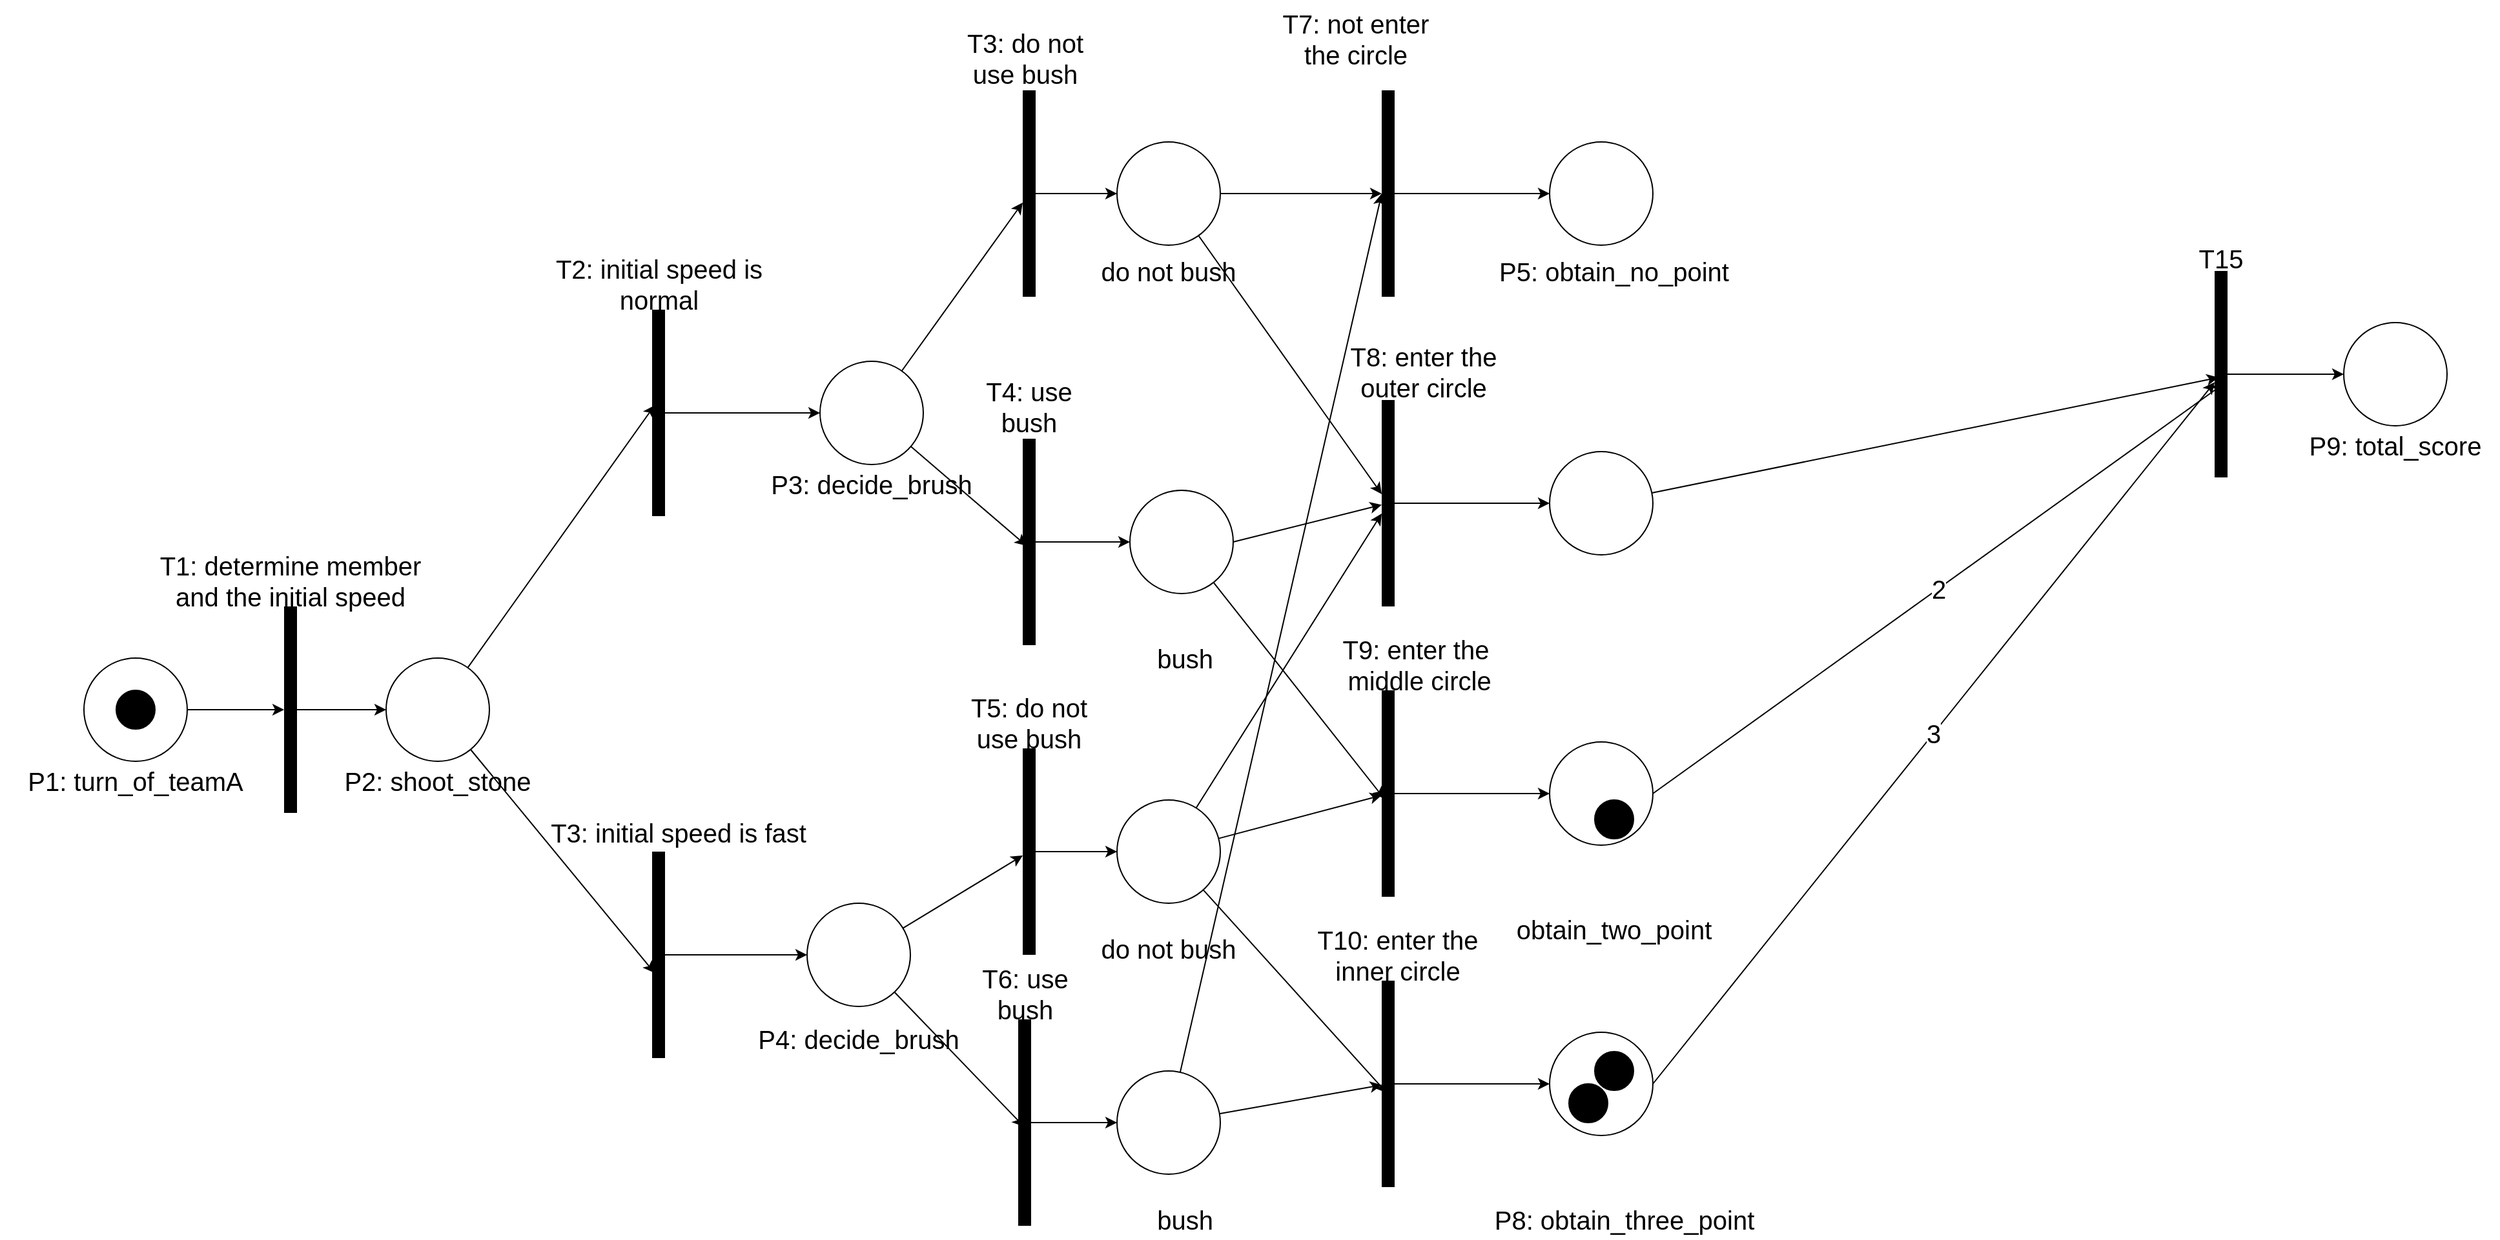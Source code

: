 <mxfile version="17.1.1" type="github">
  <diagram id="g2ASomBswaN9AXCgGyPv" name="Page-1">
    <mxGraphModel dx="1351" dy="2090" grid="1" gridSize="10" guides="1" tooltips="1" connect="1" arrows="1" fold="1" page="1" pageScale="1" pageWidth="827" pageHeight="1169" math="0" shadow="0">
      <root>
        <mxCell id="0" />
        <mxCell id="1" parent="0" />
        <mxCell id="vI_bHhVZxUE-P5Cn4uq1-3" style="edgeStyle=none;rounded=0;orthogonalLoop=1;jettySize=auto;html=1;fontSize=20;" parent="1" source="vI_bHhVZxUE-P5Cn4uq1-1" target="vI_bHhVZxUE-P5Cn4uq1-4" edge="1">
          <mxGeometry relative="1" as="geometry">
            <mxPoint x="260" y="280" as="targetPoint" />
          </mxGeometry>
        </mxCell>
        <mxCell id="vI_bHhVZxUE-P5Cn4uq1-1" value="" style="ellipse;whiteSpace=wrap;html=1;aspect=fixed;fontSize=20;strokeWidth=1;fillColor=#FFFFFF;" parent="1" vertex="1">
          <mxGeometry x="100" y="240" width="80" height="80" as="geometry" />
        </mxCell>
        <mxCell id="vI_bHhVZxUE-P5Cn4uq1-2" value="P1: turn_of_teamA" style="text;html=1;strokeColor=none;fillColor=none;align=center;verticalAlign=middle;whiteSpace=wrap;rounded=0;fontSize=20;" parent="1" vertex="1">
          <mxGeometry x="35" y="320" width="210" height="30" as="geometry" />
        </mxCell>
        <mxCell id="vI_bHhVZxUE-P5Cn4uq1-5" style="edgeStyle=none;rounded=0;orthogonalLoop=1;jettySize=auto;html=1;fontSize=20;" parent="1" source="vI_bHhVZxUE-P5Cn4uq1-4" target="vI_bHhVZxUE-P5Cn4uq1-6" edge="1">
          <mxGeometry relative="1" as="geometry">
            <mxPoint x="350" y="280" as="targetPoint" />
          </mxGeometry>
        </mxCell>
        <mxCell id="vI_bHhVZxUE-P5Cn4uq1-4" value="" style="line;strokeWidth=10;direction=south;html=1;fontSize=20;fillColor=#FFFFFF;" parent="1" vertex="1">
          <mxGeometry x="255" y="200" width="10" height="160" as="geometry" />
        </mxCell>
        <mxCell id="vI_bHhVZxUE-P5Cn4uq1-12" style="edgeStyle=none;rounded=0;orthogonalLoop=1;jettySize=auto;html=1;entryX=0.463;entryY=0.8;entryDx=0;entryDy=0;entryPerimeter=0;fontSize=20;" parent="1" source="vI_bHhVZxUE-P5Cn4uq1-6" target="vI_bHhVZxUE-P5Cn4uq1-10" edge="1">
          <mxGeometry relative="1" as="geometry" />
        </mxCell>
        <mxCell id="vI_bHhVZxUE-P5Cn4uq1-13" style="edgeStyle=none;rounded=0;orthogonalLoop=1;jettySize=auto;html=1;entryX=0.588;entryY=0.8;entryDx=0;entryDy=0;entryPerimeter=0;fontSize=20;" parent="1" source="vI_bHhVZxUE-P5Cn4uq1-6" target="vI_bHhVZxUE-P5Cn4uq1-11" edge="1">
          <mxGeometry relative="1" as="geometry" />
        </mxCell>
        <mxCell id="vI_bHhVZxUE-P5Cn4uq1-6" value="" style="ellipse;whiteSpace=wrap;html=1;aspect=fixed;fontSize=20;strokeWidth=1;fillColor=#FFFFFF;" parent="1" vertex="1">
          <mxGeometry x="334" y="240" width="80" height="80" as="geometry" />
        </mxCell>
        <mxCell id="vI_bHhVZxUE-P5Cn4uq1-7" value="P2: shoot_stone" style="text;html=1;strokeColor=none;fillColor=none;align=center;verticalAlign=middle;whiteSpace=wrap;rounded=0;fontSize=20;" parent="1" vertex="1">
          <mxGeometry x="274" y="320" width="200" height="30" as="geometry" />
        </mxCell>
        <mxCell id="vI_bHhVZxUE-P5Cn4uq1-9" value="" style="edgeStyle=none;rounded=0;orthogonalLoop=1;jettySize=auto;html=1;fontSize=20;" parent="1" source="vI_bHhVZxUE-P5Cn4uq1-8" target="vI_bHhVZxUE-P5Cn4uq1-4" edge="1">
          <mxGeometry relative="1" as="geometry" />
        </mxCell>
        <mxCell id="vI_bHhVZxUE-P5Cn4uq1-8" value="T1: determine member and the initial speed" style="text;html=1;strokeColor=none;fillColor=none;align=center;verticalAlign=middle;whiteSpace=wrap;rounded=0;fontSize=20;" parent="1" vertex="1">
          <mxGeometry x="145" y="160" width="230" height="40" as="geometry" />
        </mxCell>
        <mxCell id="vI_bHhVZxUE-P5Cn4uq1-16" style="edgeStyle=none;rounded=0;orthogonalLoop=1;jettySize=auto;html=1;fontSize=20;" parent="1" source="vI_bHhVZxUE-P5Cn4uq1-10" target="vI_bHhVZxUE-P5Cn4uq1-17" edge="1">
          <mxGeometry relative="1" as="geometry">
            <mxPoint x="650" y="50" as="targetPoint" />
          </mxGeometry>
        </mxCell>
        <mxCell id="vI_bHhVZxUE-P5Cn4uq1-10" value="" style="line;strokeWidth=10;direction=south;html=1;fontSize=20;fillColor=#FFFFFF;" parent="1" vertex="1">
          <mxGeometry x="540" y="-30" width="10" height="160" as="geometry" />
        </mxCell>
        <mxCell id="vI_bHhVZxUE-P5Cn4uq1-31" style="edgeStyle=none;rounded=0;orthogonalLoop=1;jettySize=auto;html=1;fontSize=20;" parent="1" source="vI_bHhVZxUE-P5Cn4uq1-11" target="vI_bHhVZxUE-P5Cn4uq1-27" edge="1">
          <mxGeometry relative="1" as="geometry" />
        </mxCell>
        <mxCell id="vI_bHhVZxUE-P5Cn4uq1-11" value="" style="line;strokeWidth=10;direction=south;html=1;fontSize=20;fillColor=#FFFFFF;" parent="1" vertex="1">
          <mxGeometry x="540" y="390" width="10" height="160" as="geometry" />
        </mxCell>
        <mxCell id="vI_bHhVZxUE-P5Cn4uq1-14" value="T2: initial speed is normal" style="text;html=1;strokeColor=none;fillColor=none;align=center;verticalAlign=middle;whiteSpace=wrap;rounded=0;fontSize=20;" parent="1" vertex="1">
          <mxGeometry x="444.5" y="-65" width="201" height="30" as="geometry" />
        </mxCell>
        <mxCell id="vI_bHhVZxUE-P5Cn4uq1-15" value="T3: initial speed is fast" style="text;html=1;strokeColor=none;fillColor=none;align=center;verticalAlign=middle;whiteSpace=wrap;rounded=0;fontSize=20;" parent="1" vertex="1">
          <mxGeometry x="460" y="360" width="201" height="30" as="geometry" />
        </mxCell>
        <mxCell id="vI_bHhVZxUE-P5Cn4uq1-23" style="edgeStyle=none;rounded=0;orthogonalLoop=1;jettySize=auto;html=1;entryX=0.519;entryY=0.7;entryDx=0;entryDy=0;entryPerimeter=0;fontSize=20;" parent="1" source="vI_bHhVZxUE-P5Cn4uq1-17" target="vI_bHhVZxUE-P5Cn4uq1-22" edge="1">
          <mxGeometry relative="1" as="geometry" />
        </mxCell>
        <mxCell id="vI_bHhVZxUE-P5Cn4uq1-24" style="edgeStyle=none;rounded=0;orthogonalLoop=1;jettySize=auto;html=1;fontSize=20;" parent="1" source="vI_bHhVZxUE-P5Cn4uq1-17" target="vI_bHhVZxUE-P5Cn4uq1-21" edge="1">
          <mxGeometry relative="1" as="geometry" />
        </mxCell>
        <mxCell id="vI_bHhVZxUE-P5Cn4uq1-17" value="" style="ellipse;whiteSpace=wrap;html=1;aspect=fixed;fontSize=20;strokeWidth=1;fillColor=#FFFFFF;" parent="1" vertex="1">
          <mxGeometry x="670" y="10" width="80" height="80" as="geometry" />
        </mxCell>
        <mxCell id="vI_bHhVZxUE-P5Cn4uq1-18" value="P3: decide_brush" style="text;html=1;strokeColor=none;fillColor=none;align=center;verticalAlign=middle;whiteSpace=wrap;rounded=0;fontSize=20;" parent="1" vertex="1">
          <mxGeometry x="630" y="90" width="160" height="30" as="geometry" />
        </mxCell>
        <mxCell id="0EM-8fLEFYnco3IevkyM-26" style="edgeStyle=orthogonalEdgeStyle;rounded=0;orthogonalLoop=1;jettySize=auto;html=1;entryX=0;entryY=0.5;entryDx=0;entryDy=0;" parent="1" source="vI_bHhVZxUE-P5Cn4uq1-21" target="0EM-8fLEFYnco3IevkyM-12" edge="1">
          <mxGeometry relative="1" as="geometry" />
        </mxCell>
        <mxCell id="vI_bHhVZxUE-P5Cn4uq1-21" value="" style="line;strokeWidth=10;direction=south;html=1;fontSize=20;fillColor=#FFFFFF;" parent="1" vertex="1">
          <mxGeometry x="827" y="-200" width="10" height="160" as="geometry" />
        </mxCell>
        <mxCell id="0EM-8fLEFYnco3IevkyM-30" style="edgeStyle=orthogonalEdgeStyle;rounded=0;orthogonalLoop=1;jettySize=auto;html=1;entryX=0;entryY=0.5;entryDx=0;entryDy=0;" parent="1" source="vI_bHhVZxUE-P5Cn4uq1-22" target="0EM-8fLEFYnco3IevkyM-13" edge="1">
          <mxGeometry relative="1" as="geometry" />
        </mxCell>
        <mxCell id="vI_bHhVZxUE-P5Cn4uq1-22" value="" style="line;strokeWidth=10;direction=south;html=1;fontSize=20;fillColor=#FFFFFF;" parent="1" vertex="1">
          <mxGeometry x="827" y="70" width="10" height="160" as="geometry" />
        </mxCell>
        <mxCell id="vI_bHhVZxUE-P5Cn4uq1-25" style="edgeStyle=none;rounded=0;orthogonalLoop=1;jettySize=auto;html=1;entryX=0.519;entryY=0.7;entryDx=0;entryDy=0;entryPerimeter=0;fontSize=20;" parent="1" source="vI_bHhVZxUE-P5Cn4uq1-27" target="vI_bHhVZxUE-P5Cn4uq1-30" edge="1">
          <mxGeometry relative="1" as="geometry" />
        </mxCell>
        <mxCell id="vI_bHhVZxUE-P5Cn4uq1-26" style="edgeStyle=none;rounded=0;orthogonalLoop=1;jettySize=auto;html=1;fontSize=20;" parent="1" source="vI_bHhVZxUE-P5Cn4uq1-27" target="vI_bHhVZxUE-P5Cn4uq1-29" edge="1">
          <mxGeometry relative="1" as="geometry" />
        </mxCell>
        <mxCell id="vI_bHhVZxUE-P5Cn4uq1-27" value="" style="ellipse;whiteSpace=wrap;html=1;aspect=fixed;fontSize=20;strokeWidth=1;fillColor=#FFFFFF;" parent="1" vertex="1">
          <mxGeometry x="660" y="430" width="80" height="80" as="geometry" />
        </mxCell>
        <mxCell id="vI_bHhVZxUE-P5Cn4uq1-28" value="P4: decide_brush" style="text;html=1;strokeColor=none;fillColor=none;align=center;verticalAlign=middle;whiteSpace=wrap;rounded=0;fontSize=20;" parent="1" vertex="1">
          <mxGeometry x="620" y="520" width="160" height="30" as="geometry" />
        </mxCell>
        <mxCell id="0EM-8fLEFYnco3IevkyM-39" style="edgeStyle=none;rounded=0;orthogonalLoop=1;jettySize=auto;html=1;entryX=0;entryY=0.5;entryDx=0;entryDy=0;" parent="1" source="vI_bHhVZxUE-P5Cn4uq1-29" target="0EM-8fLEFYnco3IevkyM-14" edge="1">
          <mxGeometry relative="1" as="geometry" />
        </mxCell>
        <mxCell id="vI_bHhVZxUE-P5Cn4uq1-29" value="" style="line;strokeWidth=10;direction=south;html=1;fontSize=20;fillColor=#FFFFFF;" parent="1" vertex="1">
          <mxGeometry x="827" y="310" width="10" height="160" as="geometry" />
        </mxCell>
        <mxCell id="0EM-8fLEFYnco3IevkyM-61" style="edgeStyle=none;rounded=0;orthogonalLoop=1;jettySize=auto;html=1;entryX=0;entryY=0.5;entryDx=0;entryDy=0;fontSize=20;" parent="1" source="vI_bHhVZxUE-P5Cn4uq1-30" target="0EM-8fLEFYnco3IevkyM-15" edge="1">
          <mxGeometry relative="1" as="geometry" />
        </mxCell>
        <mxCell id="vI_bHhVZxUE-P5Cn4uq1-30" value="" style="line;strokeWidth=10;direction=south;html=1;fontSize=20;fillColor=#FFFFFF;" parent="1" vertex="1">
          <mxGeometry x="827" y="520" width="3" height="160" as="geometry" />
        </mxCell>
        <mxCell id="vI_bHhVZxUE-P5Cn4uq1-74" style="edgeStyle=none;rounded=0;orthogonalLoop=1;jettySize=auto;html=1;entryX=0.516;entryY=0.712;entryDx=0;entryDy=0;entryPerimeter=0;fontSize=20;" parent="1" source="vI_bHhVZxUE-P5Cn4uq1-46" target="vI_bHhVZxUE-P5Cn4uq1-70" edge="1">
          <mxGeometry relative="1" as="geometry" />
        </mxCell>
        <mxCell id="vI_bHhVZxUE-P5Cn4uq1-46" value="" style="ellipse;whiteSpace=wrap;html=1;aspect=fixed;fontSize=20;strokeWidth=1;fillColor=#FFFFFF;" parent="1" vertex="1">
          <mxGeometry x="1235" y="80" width="80" height="80" as="geometry" />
        </mxCell>
        <mxCell id="vI_bHhVZxUE-P5Cn4uq1-49" value="" style="ellipse;whiteSpace=wrap;html=1;aspect=fixed;fontSize=20;strokeWidth=1;fillColor=#FFFFFF;" parent="1" vertex="1">
          <mxGeometry x="1850" y="-20" width="80" height="80" as="geometry" />
        </mxCell>
        <mxCell id="vI_bHhVZxUE-P5Cn4uq1-50" value="P9: total_score" style="text;html=1;strokeColor=none;fillColor=none;align=center;verticalAlign=middle;whiteSpace=wrap;rounded=0;fontSize=20;" parent="1" vertex="1">
          <mxGeometry x="1810" y="60" width="160" height="30" as="geometry" />
        </mxCell>
        <mxCell id="vI_bHhVZxUE-P5Cn4uq1-56" value="" style="ellipse;whiteSpace=wrap;html=1;aspect=fixed;fontSize=20;strokeWidth=1;fillColor=#FFFFFF;" parent="1" vertex="1">
          <mxGeometry x="1235" y="-160" width="80" height="80" as="geometry" />
        </mxCell>
        <mxCell id="vI_bHhVZxUE-P5Cn4uq1-57" value="P5: obtain_no_point" style="text;html=1;strokeColor=none;fillColor=none;align=center;verticalAlign=middle;whiteSpace=wrap;rounded=0;fontSize=20;" parent="1" vertex="1">
          <mxGeometry x="1180" y="-75" width="210" height="30" as="geometry" />
        </mxCell>
        <mxCell id="0EM-8fLEFYnco3IevkyM-1" style="edgeStyle=orthogonalEdgeStyle;rounded=0;orthogonalLoop=1;jettySize=auto;html=1;entryX=0;entryY=0.5;entryDx=0;entryDy=0;" parent="1" source="vI_bHhVZxUE-P5Cn4uq1-70" target="vI_bHhVZxUE-P5Cn4uq1-49" edge="1">
          <mxGeometry relative="1" as="geometry" />
        </mxCell>
        <mxCell id="vI_bHhVZxUE-P5Cn4uq1-70" value="" style="line;strokeWidth=10;direction=south;html=1;fontSize=20;fillColor=#FFFFFF;" parent="1" vertex="1">
          <mxGeometry x="1750" y="-60" width="10" height="160" as="geometry" />
        </mxCell>
        <mxCell id="vI_bHhVZxUE-P5Cn4uq1-71" value="T15" style="text;html=1;strokeColor=none;fillColor=none;align=center;verticalAlign=middle;whiteSpace=wrap;rounded=0;fontSize=20;" parent="1" vertex="1">
          <mxGeometry x="1665" y="-95" width="180" height="50" as="geometry" />
        </mxCell>
        <mxCell id="vI_bHhVZxUE-P5Cn4uq1-84" value="P8: obtain_three_point" style="text;html=1;strokeColor=none;fillColor=none;align=center;verticalAlign=middle;whiteSpace=wrap;rounded=0;fontSize=20;" parent="1" vertex="1">
          <mxGeometry x="1183" y="660" width="220" height="30" as="geometry" />
        </mxCell>
        <mxCell id="vI_bHhVZxUE-P5Cn4uq1-94" value="" style="ellipse;whiteSpace=wrap;html=1;aspect=fixed;fontSize=20;strokeWidth=1;fillColor=#000000;" parent="1" vertex="1">
          <mxGeometry x="125" y="265" width="30" height="30" as="geometry" />
        </mxCell>
        <mxCell id="0EM-8fLEFYnco3IevkyM-80" style="edgeStyle=none;rounded=0;orthogonalLoop=1;jettySize=auto;html=1;fontSize=20;" parent="1" source="0EM-8fLEFYnco3IevkyM-12" target="0EM-8fLEFYnco3IevkyM-19" edge="1">
          <mxGeometry relative="1" as="geometry" />
        </mxCell>
        <mxCell id="ojYtceHHdDwlJGlQh_KE-3" style="rounded=0;orthogonalLoop=1;jettySize=auto;html=1;fontSize=20;" edge="1" parent="1" source="0EM-8fLEFYnco3IevkyM-12" target="0EM-8fLEFYnco3IevkyM-18">
          <mxGeometry relative="1" as="geometry" />
        </mxCell>
        <mxCell id="0EM-8fLEFYnco3IevkyM-12" value="" style="ellipse;whiteSpace=wrap;html=1;aspect=fixed;" parent="1" vertex="1">
          <mxGeometry x="900" y="-160" width="80" height="80" as="geometry" />
        </mxCell>
        <mxCell id="0EM-8fLEFYnco3IevkyM-31" style="rounded=0;orthogonalLoop=1;jettySize=auto;html=1;exitX=1;exitY=0.5;exitDx=0;exitDy=0;" parent="1" source="0EM-8fLEFYnco3IevkyM-13" target="0EM-8fLEFYnco3IevkyM-18" edge="1">
          <mxGeometry relative="1" as="geometry" />
        </mxCell>
        <mxCell id="ojYtceHHdDwlJGlQh_KE-4" style="edgeStyle=none;rounded=0;orthogonalLoop=1;jettySize=auto;html=1;entryX=0.525;entryY=0.8;entryDx=0;entryDy=0;entryPerimeter=0;fontSize=20;" edge="1" parent="1" source="0EM-8fLEFYnco3IevkyM-13" target="0EM-8fLEFYnco3IevkyM-17">
          <mxGeometry relative="1" as="geometry" />
        </mxCell>
        <mxCell id="0EM-8fLEFYnco3IevkyM-13" value="" style="ellipse;whiteSpace=wrap;html=1;aspect=fixed;" parent="1" vertex="1">
          <mxGeometry x="910" y="110" width="80" height="80" as="geometry" />
        </mxCell>
        <mxCell id="0EM-8fLEFYnco3IevkyM-40" style="edgeStyle=none;rounded=0;orthogonalLoop=1;jettySize=auto;html=1;" parent="1" source="0EM-8fLEFYnco3IevkyM-14" target="0EM-8fLEFYnco3IevkyM-17" edge="1">
          <mxGeometry relative="1" as="geometry" />
        </mxCell>
        <mxCell id="ojYtceHHdDwlJGlQh_KE-5" style="edgeStyle=none;rounded=0;orthogonalLoop=1;jettySize=auto;html=1;fontSize=20;" edge="1" parent="1" source="0EM-8fLEFYnco3IevkyM-14" target="0EM-8fLEFYnco3IevkyM-18">
          <mxGeometry relative="1" as="geometry" />
        </mxCell>
        <mxCell id="ojYtceHHdDwlJGlQh_KE-6" style="edgeStyle=none;rounded=0;orthogonalLoop=1;jettySize=auto;html=1;entryX=0.544;entryY=0.6;entryDx=0;entryDy=0;entryPerimeter=0;fontSize=20;" edge="1" parent="1" source="0EM-8fLEFYnco3IevkyM-14" target="0EM-8fLEFYnco3IevkyM-16">
          <mxGeometry relative="1" as="geometry" />
        </mxCell>
        <mxCell id="0EM-8fLEFYnco3IevkyM-14" value="" style="ellipse;whiteSpace=wrap;html=1;aspect=fixed;" parent="1" vertex="1">
          <mxGeometry x="900" y="350" width="80" height="80" as="geometry" />
        </mxCell>
        <mxCell id="0EM-8fLEFYnco3IevkyM-63" style="edgeStyle=none;rounded=0;orthogonalLoop=1;jettySize=auto;html=1;fontSize=20;" parent="1" source="0EM-8fLEFYnco3IevkyM-15" target="0EM-8fLEFYnco3IevkyM-16" edge="1">
          <mxGeometry relative="1" as="geometry" />
        </mxCell>
        <mxCell id="ojYtceHHdDwlJGlQh_KE-8" style="edgeStyle=none;rounded=0;orthogonalLoop=1;jettySize=auto;html=1;entryX=0.5;entryY=1;entryDx=0;entryDy=0;entryPerimeter=0;fontSize=20;" edge="1" parent="1" source="0EM-8fLEFYnco3IevkyM-15" target="0EM-8fLEFYnco3IevkyM-19">
          <mxGeometry relative="1" as="geometry" />
        </mxCell>
        <mxCell id="0EM-8fLEFYnco3IevkyM-15" value="" style="ellipse;whiteSpace=wrap;html=1;aspect=fixed;" parent="1" vertex="1">
          <mxGeometry x="900" y="560" width="80" height="80" as="geometry" />
        </mxCell>
        <mxCell id="ojYtceHHdDwlJGlQh_KE-13" style="edgeStyle=none;rounded=0;orthogonalLoop=1;jettySize=auto;html=1;fontSize=20;" edge="1" parent="1" source="0EM-8fLEFYnco3IevkyM-16" target="0EM-8fLEFYnco3IevkyM-65">
          <mxGeometry relative="1" as="geometry" />
        </mxCell>
        <mxCell id="0EM-8fLEFYnco3IevkyM-16" value="" style="line;strokeWidth=10;direction=south;html=1;fontSize=20;fillColor=#FFFFFF;" parent="1" vertex="1">
          <mxGeometry x="1105" y="490" width="10" height="160" as="geometry" />
        </mxCell>
        <mxCell id="ojYtceHHdDwlJGlQh_KE-10" style="edgeStyle=none;rounded=0;orthogonalLoop=1;jettySize=auto;html=1;entryX=0;entryY=0.5;entryDx=0;entryDy=0;fontSize=20;" edge="1" parent="1" source="0EM-8fLEFYnco3IevkyM-17" target="0EM-8fLEFYnco3IevkyM-44">
          <mxGeometry relative="1" as="geometry" />
        </mxCell>
        <mxCell id="0EM-8fLEFYnco3IevkyM-17" value="" style="line;strokeWidth=10;direction=south;html=1;fontSize=20;fillColor=#FFFFFF;" parent="1" vertex="1">
          <mxGeometry x="1105" y="265" width="10" height="160" as="geometry" />
        </mxCell>
        <mxCell id="ojYtceHHdDwlJGlQh_KE-9" style="edgeStyle=none;rounded=0;orthogonalLoop=1;jettySize=auto;html=1;entryX=0;entryY=0.5;entryDx=0;entryDy=0;fontSize=20;" edge="1" parent="1" source="0EM-8fLEFYnco3IevkyM-18" target="vI_bHhVZxUE-P5Cn4uq1-46">
          <mxGeometry relative="1" as="geometry" />
        </mxCell>
        <mxCell id="0EM-8fLEFYnco3IevkyM-18" value="" style="line;strokeWidth=10;direction=south;html=1;fontSize=20;fillColor=#FFFFFF;" parent="1" vertex="1">
          <mxGeometry x="1105" y="40" width="10" height="160" as="geometry" />
        </mxCell>
        <mxCell id="0EM-8fLEFYnco3IevkyM-81" style="edgeStyle=none;rounded=0;orthogonalLoop=1;jettySize=auto;html=1;fontSize=20;" parent="1" source="0EM-8fLEFYnco3IevkyM-19" target="vI_bHhVZxUE-P5Cn4uq1-56" edge="1">
          <mxGeometry relative="1" as="geometry">
            <mxPoint x="1130" y="-120.0" as="targetPoint" />
          </mxGeometry>
        </mxCell>
        <mxCell id="0EM-8fLEFYnco3IevkyM-19" value="" style="line;strokeWidth=10;direction=south;html=1;fontSize=20;fillColor=#FFFFFF;" parent="1" vertex="1">
          <mxGeometry x="1105" y="-200" width="10" height="160" as="geometry" />
        </mxCell>
        <mxCell id="0EM-8fLEFYnco3IevkyM-22" value="do not bush" style="text;html=1;strokeColor=none;fillColor=none;align=center;verticalAlign=middle;whiteSpace=wrap;rounded=0;fontSize=20;" parent="1" vertex="1">
          <mxGeometry x="860" y="-75" width="160" height="30" as="geometry" />
        </mxCell>
        <mxCell id="0EM-8fLEFYnco3IevkyM-23" value="do not bush" style="text;html=1;strokeColor=none;fillColor=none;align=center;verticalAlign=middle;whiteSpace=wrap;rounded=0;fontSize=20;" parent="1" vertex="1">
          <mxGeometry x="860" y="450" width="160" height="30" as="geometry" />
        </mxCell>
        <mxCell id="0EM-8fLEFYnco3IevkyM-24" value="&amp;nbsp;bush" style="text;html=1;strokeColor=none;fillColor=none;align=center;verticalAlign=middle;whiteSpace=wrap;rounded=0;fontSize=20;" parent="1" vertex="1">
          <mxGeometry x="870" y="225" width="160" height="30" as="geometry" />
        </mxCell>
        <mxCell id="0EM-8fLEFYnco3IevkyM-25" value="&amp;nbsp;bush" style="text;html=1;strokeColor=none;fillColor=none;align=center;verticalAlign=middle;whiteSpace=wrap;rounded=0;fontSize=20;" parent="1" vertex="1">
          <mxGeometry x="870" y="660" width="160" height="30" as="geometry" />
        </mxCell>
        <mxCell id="0EM-8fLEFYnco3IevkyM-44" value="" style="ellipse;whiteSpace=wrap;html=1;aspect=fixed;" parent="1" vertex="1">
          <mxGeometry x="1235" y="305" width="80" height="80" as="geometry" />
        </mxCell>
        <mxCell id="0EM-8fLEFYnco3IevkyM-49" value="&lt;font style=&quot;font-size: 20px&quot;&gt;2&lt;/font&gt;" style="edgeStyle=none;rounded=0;orthogonalLoop=1;jettySize=auto;html=1;entryX=0.548;entryY=0.333;entryDx=0;entryDy=0;exitX=1;exitY=0.5;exitDx=0;exitDy=0;entryPerimeter=0;" parent="1" source="0EM-8fLEFYnco3IevkyM-44" target="vI_bHhVZxUE-P5Cn4uq1-70" edge="1">
          <mxGeometry relative="1" as="geometry">
            <mxPoint x="1600" y="246.219" as="sourcePoint" />
          </mxGeometry>
        </mxCell>
        <mxCell id="0EM-8fLEFYnco3IevkyM-52" value="" style="ellipse;whiteSpace=wrap;html=1;aspect=fixed;fontSize=20;strokeWidth=1;fillColor=#000000;" parent="1" vertex="1">
          <mxGeometry x="1270" y="350" width="30" height="30" as="geometry" />
        </mxCell>
        <mxCell id="0EM-8fLEFYnco3IevkyM-60" value="obtain_two_point" style="text;html=1;strokeColor=none;fillColor=none;align=center;verticalAlign=middle;whiteSpace=wrap;rounded=0;fontSize=20;" parent="1" vertex="1">
          <mxGeometry x="1210" y="430" width="150" height="40" as="geometry" />
        </mxCell>
        <mxCell id="0EM-8fLEFYnco3IevkyM-65" value="" style="ellipse;whiteSpace=wrap;html=1;aspect=fixed;fontSize=20;" parent="1" vertex="1">
          <mxGeometry x="1235" y="530" width="80" height="80" as="geometry" />
        </mxCell>
        <mxCell id="0EM-8fLEFYnco3IevkyM-70" value="3" style="edgeStyle=none;rounded=0;orthogonalLoop=1;jettySize=auto;html=1;fontSize=20;exitX=1;exitY=0.5;exitDx=0;exitDy=0;" parent="1" source="0EM-8fLEFYnco3IevkyM-65" target="vI_bHhVZxUE-P5Cn4uq1-70" edge="1">
          <mxGeometry relative="1" as="geometry">
            <mxPoint x="1700" y="425.385" as="sourcePoint" />
          </mxGeometry>
        </mxCell>
        <mxCell id="0EM-8fLEFYnco3IevkyM-73" value="" style="ellipse;whiteSpace=wrap;html=1;aspect=fixed;fontSize=20;strokeWidth=1;fillColor=#000000;" parent="1" vertex="1">
          <mxGeometry x="1250" y="570" width="30" height="30" as="geometry" />
        </mxCell>
        <mxCell id="0EM-8fLEFYnco3IevkyM-74" value="" style="ellipse;whiteSpace=wrap;html=1;aspect=fixed;fontSize=20;strokeWidth=1;fillColor=#000000;" parent="1" vertex="1">
          <mxGeometry x="1270" y="545" width="30" height="30" as="geometry" />
        </mxCell>
        <mxCell id="0EM-8fLEFYnco3IevkyM-93" value="T3: do not use bush" style="text;html=1;strokeColor=none;fillColor=none;align=center;verticalAlign=middle;whiteSpace=wrap;rounded=0;fontSize=20;" parent="1" vertex="1">
          <mxGeometry x="771.5" y="-240" width="114" height="30" as="geometry" />
        </mxCell>
        <mxCell id="0EM-8fLEFYnco3IevkyM-96" value="T5: do not use bush" style="text;html=1;strokeColor=none;fillColor=none;align=center;verticalAlign=middle;whiteSpace=wrap;rounded=0;fontSize=20;" parent="1" vertex="1">
          <mxGeometry x="779.12" y="270" width="105.75" height="40" as="geometry" />
        </mxCell>
        <mxCell id="0EM-8fLEFYnco3IevkyM-97" value="T7: not enter the circle" style="text;html=1;strokeColor=none;fillColor=none;align=center;verticalAlign=middle;whiteSpace=wrap;rounded=0;fontSize=20;" parent="1" vertex="1">
          <mxGeometry x="1020" y="-270" width="130" height="60" as="geometry" />
        </mxCell>
        <mxCell id="0EM-8fLEFYnco3IevkyM-98" value="T8: enter the outer circle" style="text;html=1;strokeColor=none;fillColor=none;align=center;verticalAlign=middle;whiteSpace=wrap;rounded=0;fontSize=20;" parent="1" vertex="1">
          <mxGeometry x="1055" y="-5" width="165" height="45" as="geometry" />
        </mxCell>
        <mxCell id="0EM-8fLEFYnco3IevkyM-99" value="T9: enter the &amp;nbsp;middle circle" style="text;html=1;strokeColor=none;fillColor=none;align=center;verticalAlign=middle;whiteSpace=wrap;rounded=0;fontSize=20;" parent="1" vertex="1">
          <mxGeometry x="1045" y="230" width="173" height="30" as="geometry" />
        </mxCell>
        <mxCell id="0EM-8fLEFYnco3IevkyM-100" value="T10: enter the inner circle" style="text;html=1;strokeColor=none;fillColor=none;align=center;verticalAlign=middle;whiteSpace=wrap;rounded=0;fontSize=20;" parent="1" vertex="1">
          <mxGeometry x="1045" y="455" width="145" height="30" as="geometry" />
        </mxCell>
        <mxCell id="ojYtceHHdDwlJGlQh_KE-1" value="&lt;font style=&quot;font-size: 20px&quot;&gt;T4: use bush&lt;/font&gt;" style="text;html=1;strokeColor=none;fillColor=none;align=center;verticalAlign=middle;whiteSpace=wrap;rounded=0;" vertex="1" parent="1">
          <mxGeometry x="787" y="25" width="90" height="40" as="geometry" />
        </mxCell>
        <mxCell id="ojYtceHHdDwlJGlQh_KE-2" value="T6: use bush" style="text;html=1;strokeColor=none;fillColor=none;align=center;verticalAlign=middle;whiteSpace=wrap;rounded=0;fontSize=20;" vertex="1" parent="1">
          <mxGeometry x="782.75" y="480" width="91.5" height="40" as="geometry" />
        </mxCell>
      </root>
    </mxGraphModel>
  </diagram>
</mxfile>
